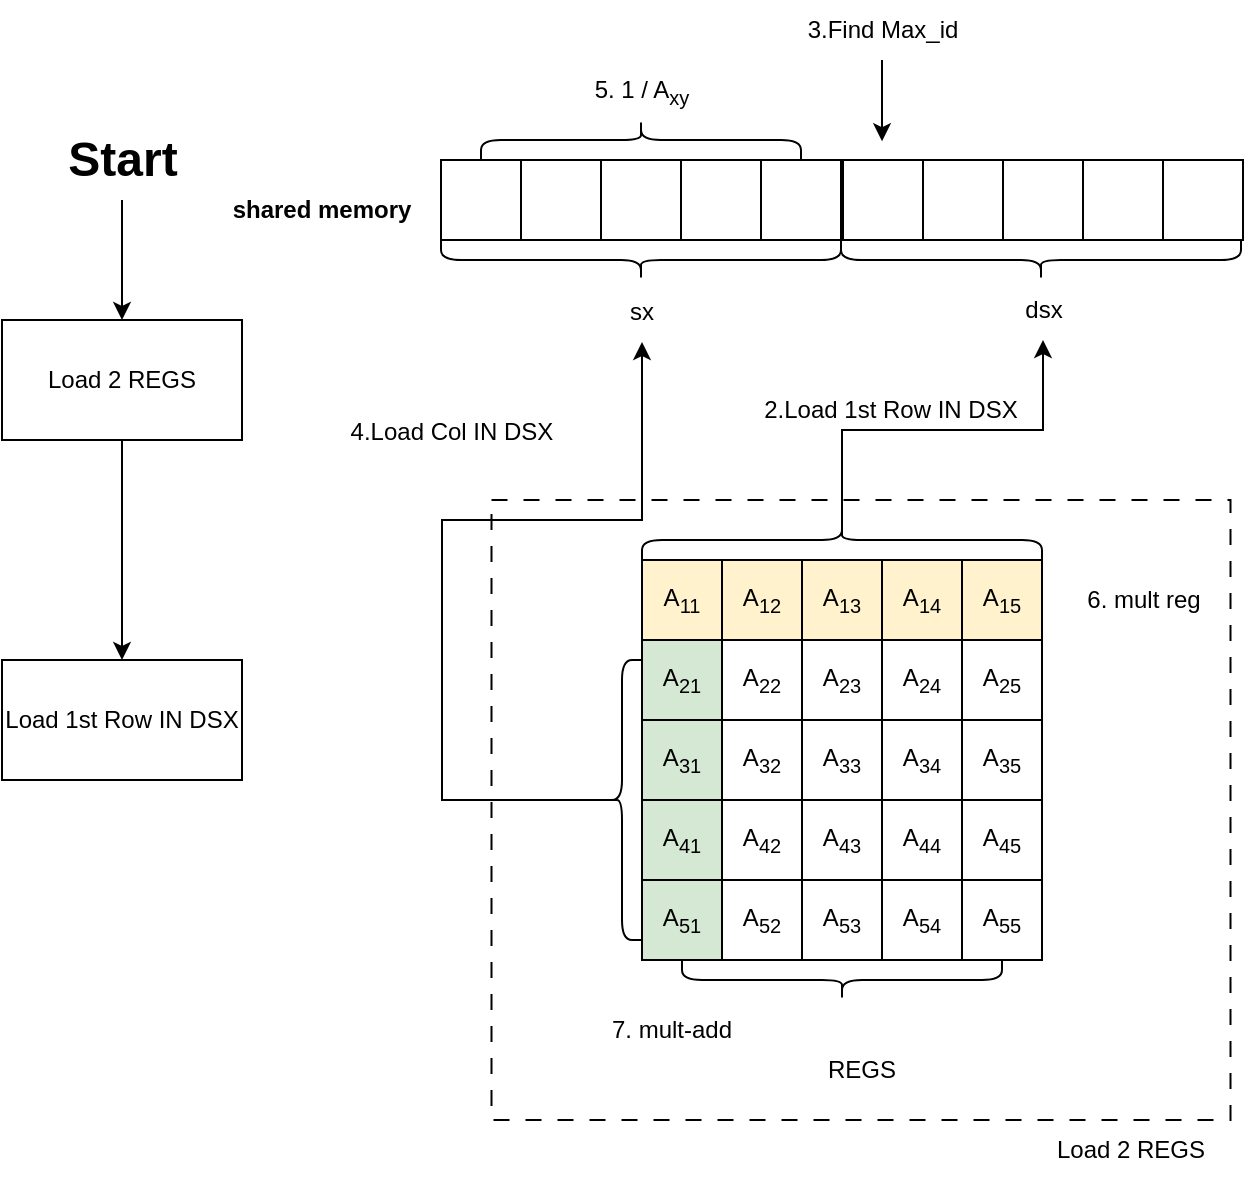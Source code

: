 <mxfile version="21.5.1" type="github">
  <diagram name="Page-1" id="fuZ0AXvBA6EOddc8PsRr">
    <mxGraphModel dx="1648" dy="521" grid="1" gridSize="10" guides="1" tooltips="1" connect="1" arrows="1" fold="1" page="1" pageScale="1" pageWidth="850" pageHeight="1100" math="0" shadow="0">
      <root>
        <mxCell id="0" />
        <mxCell id="1" parent="0" />
        <mxCell id="c7ZazDd18Y_3N0mRbRBA-1" value="A&lt;sub&gt;11&lt;/sub&gt;" style="whiteSpace=wrap;html=1;aspect=fixed;fillColor=#fff2cc;strokeColor=default;" vertex="1" parent="1">
          <mxGeometry x="230" y="330" width="40" height="40" as="geometry" />
        </mxCell>
        <mxCell id="c7ZazDd18Y_3N0mRbRBA-2" value="A&lt;sub&gt;12&lt;/sub&gt;" style="whiteSpace=wrap;html=1;aspect=fixed;fillColor=#fff2cc;strokeColor=default;" vertex="1" parent="1">
          <mxGeometry x="270" y="330" width="40" height="40" as="geometry" />
        </mxCell>
        <mxCell id="c7ZazDd18Y_3N0mRbRBA-3" value="A&lt;sub&gt;13&lt;/sub&gt;" style="whiteSpace=wrap;html=1;aspect=fixed;fillColor=#fff2cc;strokeColor=default;" vertex="1" parent="1">
          <mxGeometry x="310" y="330" width="40" height="40" as="geometry" />
        </mxCell>
        <mxCell id="c7ZazDd18Y_3N0mRbRBA-4" value="A&lt;sub&gt;14&lt;/sub&gt;" style="whiteSpace=wrap;html=1;aspect=fixed;fillColor=#fff2cc;strokeColor=default;" vertex="1" parent="1">
          <mxGeometry x="350" y="330" width="40" height="40" as="geometry" />
        </mxCell>
        <mxCell id="c7ZazDd18Y_3N0mRbRBA-5" value="A&lt;sub&gt;15&lt;/sub&gt;" style="whiteSpace=wrap;html=1;aspect=fixed;fillColor=#fff2cc;strokeColor=default;" vertex="1" parent="1">
          <mxGeometry x="390" y="330" width="40" height="40" as="geometry" />
        </mxCell>
        <mxCell id="c7ZazDd18Y_3N0mRbRBA-12" value="A&lt;sub&gt;21&lt;/sub&gt;" style="whiteSpace=wrap;html=1;aspect=fixed;fillColor=#d5e8d4;strokeColor=default;" vertex="1" parent="1">
          <mxGeometry x="230" y="370" width="40" height="40" as="geometry" />
        </mxCell>
        <mxCell id="c7ZazDd18Y_3N0mRbRBA-13" value="A&lt;sub&gt;22&lt;/sub&gt;" style="whiteSpace=wrap;html=1;aspect=fixed;" vertex="1" parent="1">
          <mxGeometry x="270" y="370" width="40" height="40" as="geometry" />
        </mxCell>
        <mxCell id="c7ZazDd18Y_3N0mRbRBA-14" value="A&lt;sub&gt;23&lt;/sub&gt;" style="whiteSpace=wrap;html=1;aspect=fixed;" vertex="1" parent="1">
          <mxGeometry x="310" y="370" width="40" height="40" as="geometry" />
        </mxCell>
        <mxCell id="c7ZazDd18Y_3N0mRbRBA-15" value="A&lt;sub&gt;24&lt;/sub&gt;" style="whiteSpace=wrap;html=1;aspect=fixed;" vertex="1" parent="1">
          <mxGeometry x="350" y="370" width="40" height="40" as="geometry" />
        </mxCell>
        <mxCell id="c7ZazDd18Y_3N0mRbRBA-16" value="A&lt;sub&gt;25&lt;/sub&gt;" style="whiteSpace=wrap;html=1;aspect=fixed;" vertex="1" parent="1">
          <mxGeometry x="390" y="370" width="40" height="40" as="geometry" />
        </mxCell>
        <mxCell id="c7ZazDd18Y_3N0mRbRBA-17" value="A&lt;sub&gt;31&lt;/sub&gt;" style="whiteSpace=wrap;html=1;aspect=fixed;fillColor=#d5e8d4;strokeColor=default;" vertex="1" parent="1">
          <mxGeometry x="230" y="410" width="40" height="40" as="geometry" />
        </mxCell>
        <mxCell id="c7ZazDd18Y_3N0mRbRBA-18" value="A&lt;sub&gt;32&lt;/sub&gt;" style="whiteSpace=wrap;html=1;aspect=fixed;" vertex="1" parent="1">
          <mxGeometry x="270" y="410" width="40" height="40" as="geometry" />
        </mxCell>
        <mxCell id="c7ZazDd18Y_3N0mRbRBA-19" value="A&lt;sub&gt;33&lt;/sub&gt;" style="whiteSpace=wrap;html=1;aspect=fixed;" vertex="1" parent="1">
          <mxGeometry x="310" y="410" width="40" height="40" as="geometry" />
        </mxCell>
        <mxCell id="c7ZazDd18Y_3N0mRbRBA-20" value="A&lt;sub&gt;34&lt;/sub&gt;" style="whiteSpace=wrap;html=1;aspect=fixed;" vertex="1" parent="1">
          <mxGeometry x="350" y="410" width="40" height="40" as="geometry" />
        </mxCell>
        <mxCell id="c7ZazDd18Y_3N0mRbRBA-21" value="A&lt;sub&gt;35&lt;/sub&gt;" style="whiteSpace=wrap;html=1;aspect=fixed;" vertex="1" parent="1">
          <mxGeometry x="390" y="410" width="40" height="40" as="geometry" />
        </mxCell>
        <mxCell id="c7ZazDd18Y_3N0mRbRBA-22" value="A&lt;sub&gt;41&lt;/sub&gt;" style="whiteSpace=wrap;html=1;aspect=fixed;fillColor=#d5e8d4;strokeColor=default;" vertex="1" parent="1">
          <mxGeometry x="230" y="450" width="40" height="40" as="geometry" />
        </mxCell>
        <mxCell id="c7ZazDd18Y_3N0mRbRBA-23" value="A&lt;sub&gt;42&lt;/sub&gt;" style="whiteSpace=wrap;html=1;aspect=fixed;" vertex="1" parent="1">
          <mxGeometry x="270" y="450" width="40" height="40" as="geometry" />
        </mxCell>
        <mxCell id="c7ZazDd18Y_3N0mRbRBA-24" value="A&lt;sub&gt;43&lt;/sub&gt;" style="whiteSpace=wrap;html=1;aspect=fixed;" vertex="1" parent="1">
          <mxGeometry x="310" y="450" width="40" height="40" as="geometry" />
        </mxCell>
        <mxCell id="c7ZazDd18Y_3N0mRbRBA-25" value="A&lt;sub&gt;44&lt;/sub&gt;" style="whiteSpace=wrap;html=1;aspect=fixed;" vertex="1" parent="1">
          <mxGeometry x="350" y="450" width="40" height="40" as="geometry" />
        </mxCell>
        <mxCell id="c7ZazDd18Y_3N0mRbRBA-26" value="A&lt;sub&gt;45&lt;/sub&gt;" style="whiteSpace=wrap;html=1;aspect=fixed;" vertex="1" parent="1">
          <mxGeometry x="390" y="450" width="40" height="40" as="geometry" />
        </mxCell>
        <mxCell id="c7ZazDd18Y_3N0mRbRBA-27" value="A&lt;sub&gt;51&lt;/sub&gt;" style="whiteSpace=wrap;html=1;aspect=fixed;fillColor=#d5e8d4;strokeColor=default;" vertex="1" parent="1">
          <mxGeometry x="230" y="490" width="40" height="40" as="geometry" />
        </mxCell>
        <mxCell id="c7ZazDd18Y_3N0mRbRBA-28" value="A&lt;sub&gt;52&lt;/sub&gt;" style="whiteSpace=wrap;html=1;aspect=fixed;" vertex="1" parent="1">
          <mxGeometry x="270" y="490" width="40" height="40" as="geometry" />
        </mxCell>
        <mxCell id="c7ZazDd18Y_3N0mRbRBA-29" value="A&lt;sub&gt;53&lt;/sub&gt;" style="whiteSpace=wrap;html=1;aspect=fixed;" vertex="1" parent="1">
          <mxGeometry x="310" y="490" width="40" height="40" as="geometry" />
        </mxCell>
        <mxCell id="c7ZazDd18Y_3N0mRbRBA-30" value="A&lt;sub&gt;54&lt;/sub&gt;" style="whiteSpace=wrap;html=1;aspect=fixed;" vertex="1" parent="1">
          <mxGeometry x="350" y="490" width="40" height="40" as="geometry" />
        </mxCell>
        <mxCell id="c7ZazDd18Y_3N0mRbRBA-31" value="A&lt;sub&gt;55&lt;/sub&gt;" style="whiteSpace=wrap;html=1;aspect=fixed;" vertex="1" parent="1">
          <mxGeometry x="390" y="490" width="40" height="40" as="geometry" />
        </mxCell>
        <mxCell id="c7ZazDd18Y_3N0mRbRBA-35" value="" style="whiteSpace=wrap;html=1;aspect=fixed;" vertex="1" parent="1">
          <mxGeometry x="129.5" y="130" width="40" height="40" as="geometry" />
        </mxCell>
        <mxCell id="c7ZazDd18Y_3N0mRbRBA-36" value="" style="whiteSpace=wrap;html=1;aspect=fixed;" vertex="1" parent="1">
          <mxGeometry x="169.5" y="130" width="40" height="40" as="geometry" />
        </mxCell>
        <mxCell id="c7ZazDd18Y_3N0mRbRBA-37" value="" style="whiteSpace=wrap;html=1;aspect=fixed;" vertex="1" parent="1">
          <mxGeometry x="209.5" y="130" width="40" height="40" as="geometry" />
        </mxCell>
        <mxCell id="c7ZazDd18Y_3N0mRbRBA-38" value="" style="whiteSpace=wrap;html=1;aspect=fixed;" vertex="1" parent="1">
          <mxGeometry x="249.5" y="130" width="40" height="40" as="geometry" />
        </mxCell>
        <mxCell id="c7ZazDd18Y_3N0mRbRBA-39" value="" style="whiteSpace=wrap;html=1;aspect=fixed;" vertex="1" parent="1">
          <mxGeometry x="289.5" y="130" width="40" height="40" as="geometry" />
        </mxCell>
        <mxCell id="c7ZazDd18Y_3N0mRbRBA-46" value="&lt;b&gt;shared memory&lt;/b&gt;" style="text;html=1;strokeColor=none;fillColor=none;align=center;verticalAlign=middle;whiteSpace=wrap;rounded=0;" vertex="1" parent="1">
          <mxGeometry x="9.5" y="140" width="120" height="30" as="geometry" />
        </mxCell>
        <mxCell id="c7ZazDd18Y_3N0mRbRBA-47" value="" style="shape=curlyBracket;whiteSpace=wrap;html=1;rounded=1;labelPosition=left;verticalLabelPosition=middle;align=right;verticalAlign=middle;rotation=-90;" vertex="1" parent="1">
          <mxGeometry x="219.5" y="80" width="20" height="200" as="geometry" />
        </mxCell>
        <mxCell id="c7ZazDd18Y_3N0mRbRBA-48" value="" style="shape=curlyBracket;whiteSpace=wrap;html=1;rounded=1;labelPosition=left;verticalLabelPosition=middle;align=right;verticalAlign=middle;rotation=-90;" vertex="1" parent="1">
          <mxGeometry x="419.5" y="80" width="20" height="200" as="geometry" />
        </mxCell>
        <mxCell id="c7ZazDd18Y_3N0mRbRBA-57" value="REGS" style="text;html=1;strokeColor=none;fillColor=none;align=center;verticalAlign=middle;whiteSpace=wrap;rounded=0;" vertex="1" parent="1">
          <mxGeometry x="309.5" y="570" width="60" height="30" as="geometry" />
        </mxCell>
        <mxCell id="c7ZazDd18Y_3N0mRbRBA-58" value="" style="shape=curlyBracket;whiteSpace=wrap;html=1;rounded=1;flipH=1;labelPosition=right;verticalLabelPosition=middle;align=left;verticalAlign=middle;rotation=90;" vertex="1" parent="1">
          <mxGeometry x="320" y="460" width="20" height="160" as="geometry" />
        </mxCell>
        <mxCell id="c7ZazDd18Y_3N0mRbRBA-64" value="" style="whiteSpace=wrap;html=1;aspect=fixed;" vertex="1" parent="1">
          <mxGeometry x="330.5" y="130" width="40" height="40" as="geometry" />
        </mxCell>
        <mxCell id="c7ZazDd18Y_3N0mRbRBA-65" value="" style="whiteSpace=wrap;html=1;aspect=fixed;" vertex="1" parent="1">
          <mxGeometry x="370.5" y="130" width="40" height="40" as="geometry" />
        </mxCell>
        <mxCell id="c7ZazDd18Y_3N0mRbRBA-66" value="" style="whiteSpace=wrap;html=1;aspect=fixed;" vertex="1" parent="1">
          <mxGeometry x="410.5" y="130" width="40" height="40" as="geometry" />
        </mxCell>
        <mxCell id="c7ZazDd18Y_3N0mRbRBA-67" value="" style="whiteSpace=wrap;html=1;aspect=fixed;" vertex="1" parent="1">
          <mxGeometry x="450.5" y="130" width="40" height="40" as="geometry" />
        </mxCell>
        <mxCell id="c7ZazDd18Y_3N0mRbRBA-68" value="" style="whiteSpace=wrap;html=1;aspect=fixed;" vertex="1" parent="1">
          <mxGeometry x="490.5" y="130" width="40" height="40" as="geometry" />
        </mxCell>
        <mxCell id="c7ZazDd18Y_3N0mRbRBA-73" style="edgeStyle=orthogonalEdgeStyle;rounded=0;orthogonalLoop=1;jettySize=auto;html=1;exitX=0.5;exitY=1;exitDx=0;exitDy=0;" edge="1" parent="1" source="c7ZazDd18Y_3N0mRbRBA-71" target="c7ZazDd18Y_3N0mRbRBA-72">
          <mxGeometry relative="1" as="geometry" />
        </mxCell>
        <mxCell id="c7ZazDd18Y_3N0mRbRBA-71" value="Start" style="text;strokeColor=none;fillColor=none;html=1;fontSize=24;fontStyle=1;verticalAlign=middle;align=center;" vertex="1" parent="1">
          <mxGeometry x="-80" y="110" width="100" height="40" as="geometry" />
        </mxCell>
        <mxCell id="c7ZazDd18Y_3N0mRbRBA-75" style="edgeStyle=orthogonalEdgeStyle;rounded=0;orthogonalLoop=1;jettySize=auto;html=1;exitX=0.5;exitY=1;exitDx=0;exitDy=0;" edge="1" parent="1" source="c7ZazDd18Y_3N0mRbRBA-72" target="c7ZazDd18Y_3N0mRbRBA-74">
          <mxGeometry relative="1" as="geometry" />
        </mxCell>
        <mxCell id="c7ZazDd18Y_3N0mRbRBA-72" value="Load 2 REGS" style="rounded=0;whiteSpace=wrap;html=1;" vertex="1" parent="1">
          <mxGeometry x="-90" y="210" width="120" height="60" as="geometry" />
        </mxCell>
        <mxCell id="c7ZazDd18Y_3N0mRbRBA-74" value="Load 1st Row IN DSX" style="rounded=0;whiteSpace=wrap;html=1;" vertex="1" parent="1">
          <mxGeometry x="-90" y="380" width="120" height="60" as="geometry" />
        </mxCell>
        <mxCell id="c7ZazDd18Y_3N0mRbRBA-82" style="edgeStyle=orthogonalEdgeStyle;rounded=0;orthogonalLoop=1;jettySize=auto;html=1;exitX=0.1;exitY=0.5;exitDx=0;exitDy=0;exitPerimeter=0;entryX=0.5;entryY=1;entryDx=0;entryDy=0;" edge="1" parent="1" source="c7ZazDd18Y_3N0mRbRBA-76" target="c7ZazDd18Y_3N0mRbRBA-81">
          <mxGeometry relative="1" as="geometry" />
        </mxCell>
        <mxCell id="c7ZazDd18Y_3N0mRbRBA-76" value="" style="shape=curlyBracket;whiteSpace=wrap;html=1;rounded=1;flipH=1;labelPosition=right;verticalLabelPosition=middle;align=left;verticalAlign=middle;rotation=-90;" vertex="1" parent="1">
          <mxGeometry x="320" y="220" width="20" height="200" as="geometry" />
        </mxCell>
        <mxCell id="c7ZazDd18Y_3N0mRbRBA-80" value="sx" style="text;html=1;strokeColor=none;fillColor=none;align=center;verticalAlign=middle;whiteSpace=wrap;rounded=0;" vertex="1" parent="1">
          <mxGeometry x="200" y="191" width="60" height="30" as="geometry" />
        </mxCell>
        <mxCell id="c7ZazDd18Y_3N0mRbRBA-81" value="dsx" style="text;html=1;strokeColor=none;fillColor=none;align=center;verticalAlign=middle;whiteSpace=wrap;rounded=0;" vertex="1" parent="1">
          <mxGeometry x="400.5" y="190" width="60" height="30" as="geometry" />
        </mxCell>
        <mxCell id="c7ZazDd18Y_3N0mRbRBA-83" value="" style="rounded=0;whiteSpace=wrap;html=1;fillColor=none;dashed=1;dashPattern=8 8;" vertex="1" parent="1">
          <mxGeometry x="154.75" y="300" width="369.5" height="310" as="geometry" />
        </mxCell>
        <mxCell id="c7ZazDd18Y_3N0mRbRBA-84" value="Load 2 REGS" style="text;html=1;strokeColor=none;fillColor=none;align=center;verticalAlign=middle;whiteSpace=wrap;rounded=0;" vertex="1" parent="1">
          <mxGeometry x="425.25" y="610" width="99" height="30" as="geometry" />
        </mxCell>
        <mxCell id="c7ZazDd18Y_3N0mRbRBA-85" value="2.Load 1st Row IN DSX" style="text;html=1;strokeColor=none;fillColor=none;align=center;verticalAlign=middle;whiteSpace=wrap;rounded=0;" vertex="1" parent="1">
          <mxGeometry x="280" y="240" width="149" height="30" as="geometry" />
        </mxCell>
        <mxCell id="c7ZazDd18Y_3N0mRbRBA-86" value="" style="endArrow=classic;html=1;rounded=0;entryX=0.488;entryY=-0.235;entryDx=0;entryDy=0;entryPerimeter=0;" edge="1" parent="1" target="c7ZazDd18Y_3N0mRbRBA-64">
          <mxGeometry width="50" height="50" relative="1" as="geometry">
            <mxPoint x="350" y="80" as="sourcePoint" />
            <mxPoint x="400" y="-30" as="targetPoint" />
          </mxGeometry>
        </mxCell>
        <mxCell id="c7ZazDd18Y_3N0mRbRBA-87" value="3.Find Max_id" style="text;html=1;strokeColor=none;fillColor=none;align=center;verticalAlign=middle;whiteSpace=wrap;rounded=0;" vertex="1" parent="1">
          <mxGeometry x="301" y="50" width="99" height="30" as="geometry" />
        </mxCell>
        <mxCell id="c7ZazDd18Y_3N0mRbRBA-88" value="" style="shape=curlyBracket;whiteSpace=wrap;html=1;rounded=1;labelPosition=left;verticalLabelPosition=middle;align=right;verticalAlign=middle;" vertex="1" parent="1">
          <mxGeometry x="210" y="380" width="20" height="140" as="geometry" />
        </mxCell>
        <mxCell id="c7ZazDd18Y_3N0mRbRBA-89" value="" style="endArrow=classic;html=1;rounded=0;exitX=0.1;exitY=0.5;exitDx=0;exitDy=0;exitPerimeter=0;entryX=0.5;entryY=1;entryDx=0;entryDy=0;" edge="1" parent="1" source="c7ZazDd18Y_3N0mRbRBA-88" target="c7ZazDd18Y_3N0mRbRBA-80">
          <mxGeometry width="50" height="50" relative="1" as="geometry">
            <mxPoint x="140" y="440" as="sourcePoint" />
            <mxPoint x="190" y="390" as="targetPoint" />
            <Array as="points">
              <mxPoint x="130" y="450" />
              <mxPoint x="130" y="310" />
              <mxPoint x="230" y="310" />
            </Array>
          </mxGeometry>
        </mxCell>
        <mxCell id="c7ZazDd18Y_3N0mRbRBA-90" value="4.Load Col IN DSX" style="text;html=1;strokeColor=none;fillColor=none;align=center;verticalAlign=middle;whiteSpace=wrap;rounded=0;" vertex="1" parent="1">
          <mxGeometry x="70" y="251" width="130" height="30" as="geometry" />
        </mxCell>
        <mxCell id="c7ZazDd18Y_3N0mRbRBA-92" value="" style="shape=curlyBracket;whiteSpace=wrap;html=1;rounded=1;labelPosition=left;verticalLabelPosition=middle;align=right;verticalAlign=middle;rotation=90;" vertex="1" parent="1">
          <mxGeometry x="219.5" y="40" width="20" height="160" as="geometry" />
        </mxCell>
        <mxCell id="c7ZazDd18Y_3N0mRbRBA-93" value="5. 1 / A&lt;sub&gt;xy&lt;/sub&gt;" style="text;html=1;strokeColor=none;fillColor=none;align=center;verticalAlign=middle;whiteSpace=wrap;rounded=0;" vertex="1" parent="1">
          <mxGeometry x="200" y="81" width="60" height="30" as="geometry" />
        </mxCell>
        <mxCell id="c7ZazDd18Y_3N0mRbRBA-95" value="6. mult reg" style="text;html=1;strokeColor=none;fillColor=none;align=center;verticalAlign=middle;whiteSpace=wrap;rounded=0;" vertex="1" parent="1">
          <mxGeometry x="450.5" y="335" width="60" height="30" as="geometry" />
        </mxCell>
        <mxCell id="c7ZazDd18Y_3N0mRbRBA-96" value="7. mult-add" style="text;html=1;strokeColor=none;fillColor=none;align=center;verticalAlign=middle;whiteSpace=wrap;rounded=0;" vertex="1" parent="1">
          <mxGeometry x="199.5" y="550" width="90" height="30" as="geometry" />
        </mxCell>
      </root>
    </mxGraphModel>
  </diagram>
</mxfile>
